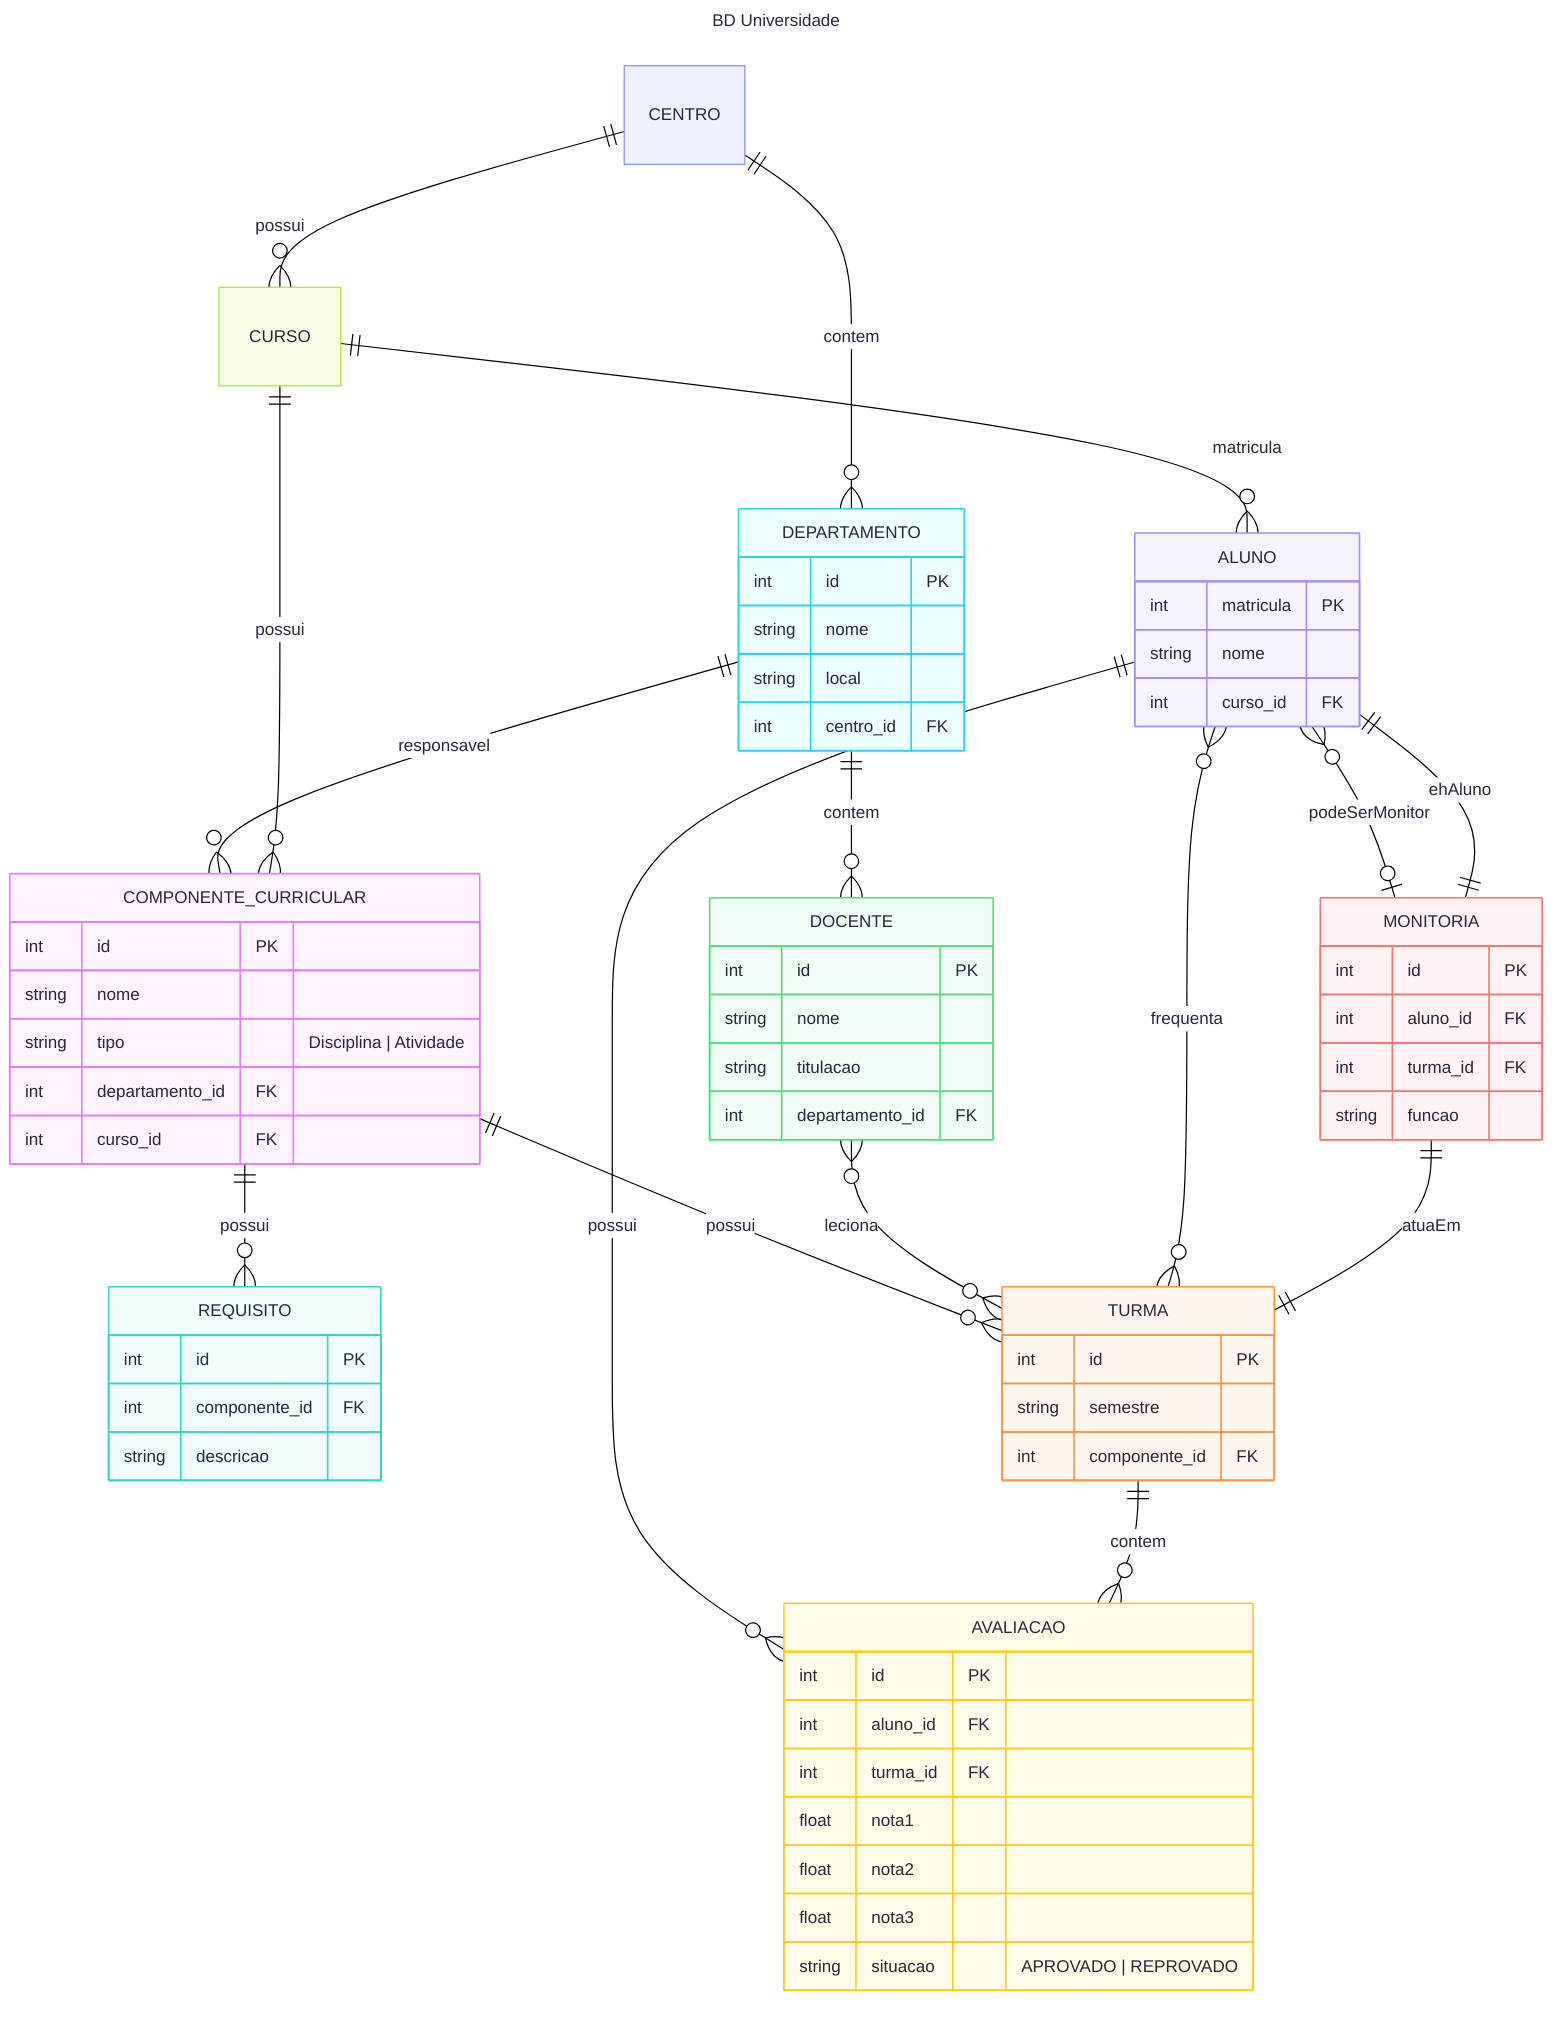 ---
config:
  layout: dagre
  theme: redux-color
title: BD Universidade
---
erDiagram
  direction TB
  COMPONENTE_CURRICULAR {
    int id PK
    string nome
    string tipo "Disciplina | Atividade"
    int departamento_id FK
    int curso_id FK
  }
  COMPONENTE_CURRICULAR ||--o{ REQUISITO : possui
  COMPONENTE_CURRICULAR ||--o{ TURMA : possui

  REQUISITO {
    int id PK
    int componente_id FK
    string descricao
  }

  DEPARTAMENTO {
    int id PK
    string nome
    string local
    int centro_id FK
  }
  DEPARTAMENTO ||--o{ COMPONENTE_CURRICULAR : responsavel
  DEPARTAMENTO ||--o{ DOCENTE : contem

  DOCENTE {
    int id PK
    string nome
    string titulacao
    int departamento_id FK
  }
  DOCENTE }o--o{ TURMA : leciona

  ALUNO {
    int matricula PK
    string nome
    int curso_id FK
  }
  ALUNO }o--o{ TURMA : frequenta
  ALUNO }o--o| MONITORIA : podeSerMonitor
  ALUNO ||--o{ AVALIACAO : possui

  MONITORIA {
    int id PK
    int aluno_id FK
    int turma_id FK
    string funcao
  }
  MONITORIA ||--|| TURMA : atuaEm
  MONITORIA ||--|| ALUNO : ehAluno

  TURMA {
    int id PK
    string semestre
    int componente_id FK
  }
  TURMA ||--o{ AVALIACAO : contem

  AVALIACAO {
    int id PK
    int aluno_id FK
    int turma_id FK
    float nota1
    float nota2
    float nota3
    string situacao "APROVADO | REPROVADO"
  }
  
  CENTRO ||--o{ CURSO : possui
  CENTRO ||--o{ DEPARTAMENTO : contem
  CURSO ||--o{ COMPONENTE_CURRICULAR : possui
  CURSO ||--o{ ALUNO : matricula